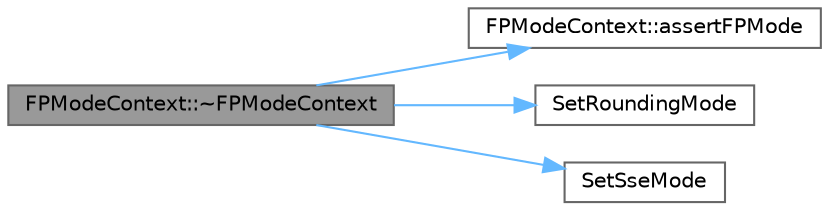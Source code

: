 digraph "FPModeContext::~FPModeContext"
{
 // LATEX_PDF_SIZE
  bgcolor="transparent";
  edge [fontname=Helvetica,fontsize=10,labelfontname=Helvetica,labelfontsize=10];
  node [fontname=Helvetica,fontsize=10,shape=box,height=0.2,width=0.4];
  rankdir="LR";
  Node1 [id="Node000001",label="FPModeContext::~FPModeContext",height=0.2,width=0.4,color="gray40", fillcolor="grey60", style="filled", fontcolor="black",tooltip=" "];
  Node1 -> Node2 [id="edge4_Node000001_Node000002",color="steelblue1",style="solid",tooltip=" "];
  Node2 [id="Node000002",label="FPModeContext::assertFPMode",height=0.2,width=0.4,color="grey40", fillcolor="white", style="filled",URL="$class_f_p_mode_context.html#a067f6690d21b89d312acc577fb52c428",tooltip=" "];
  Node1 -> Node3 [id="edge5_Node000001_Node000003",color="steelblue1",style="solid",tooltip=" "];
  Node3 [id="Node000003",label="SetRoundingMode",height=0.2,width=0.4,color="grey40", fillcolor="white", style="filled",URL="$harness__fp_8h.html#aef97e7fd6c741841afe2633dc513b65a",tooltip=" "];
  Node1 -> Node4 [id="edge6_Node000001_Node000004",color="steelblue1",style="solid",tooltip=" "];
  Node4 [id="Node000004",label="SetSseMode",height=0.2,width=0.4,color="grey40", fillcolor="white", style="filled",URL="$harness__fp_8h.html#a2a20cf2d51a26384613203aa76f3bacb",tooltip=" "];
}
